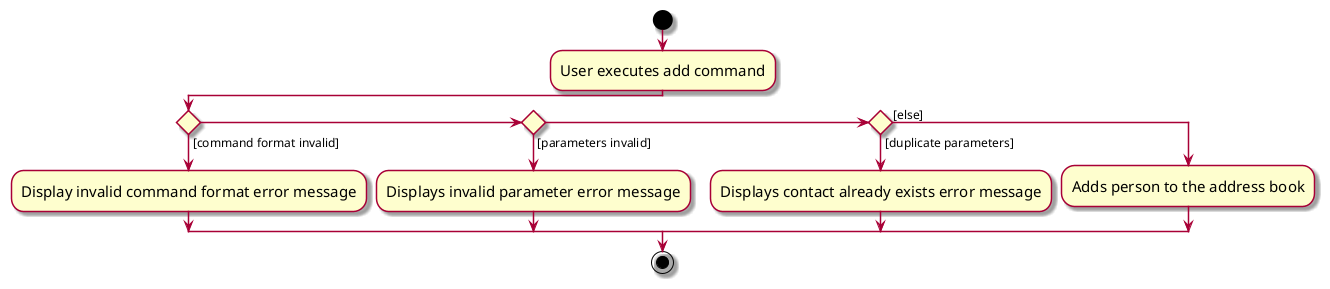 @startuml
skin rose
skinparam ActivityFontSize 15
skinparam ArrowFontSize 12
start
:User executes add command;

'Since the beta syntax does not support placing the condition outside the
'diamond we place it as the true branch instead.

if () then ([command format invalid])
    :Display invalid command format error message;
elseif () then ([parameters invalid])
    :Displays invalid parameter error message;
elseif () then ([duplicate parameters])
    :Displays contact already exists error message;
else ([else])
    :Adds person to the address book;

endif
stop
@enduml
